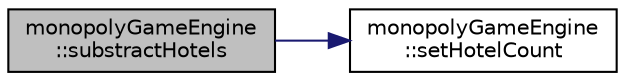 digraph "monopolyGameEngine::substractHotels"
{
 // LATEX_PDF_SIZE
  edge [fontname="Helvetica",fontsize="10",labelfontname="Helvetica",labelfontsize="10"];
  node [fontname="Helvetica",fontsize="10",shape=record];
  rankdir="LR";
  Node1 [label="monopolyGameEngine\l::substractHotels",height=0.2,width=0.4,color="black", fillcolor="grey75", style="filled", fontcolor="black",tooltip=" "];
  Node1 -> Node2 [color="midnightblue",fontsize="10",style="solid",fontname="Helvetica"];
  Node2 [label="monopolyGameEngine\l::setHotelCount",height=0.2,width=0.4,color="black", fillcolor="white", style="filled",URL="$classmonopoly_game_engine.html#a929ee51bc796ef0d0cd8500d79bf488b",tooltip=" "];
}
